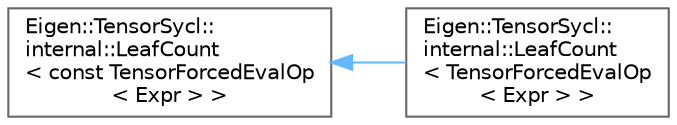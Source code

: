 digraph "类继承关系图"
{
 // LATEX_PDF_SIZE
  bgcolor="transparent";
  edge [fontname=Helvetica,fontsize=10,labelfontname=Helvetica,labelfontsize=10];
  node [fontname=Helvetica,fontsize=10,shape=box,height=0.2,width=0.4];
  rankdir="LR";
  Node0 [id="Node000000",label="Eigen::TensorSycl::\linternal::LeafCount\l\< const TensorForcedEvalOp\l\< Expr \> \>",height=0.2,width=0.4,color="grey40", fillcolor="white", style="filled",URL="$struct_eigen_1_1_tensor_sycl_1_1internal_1_1_leaf_count_3_01const_01_tensor_forced_eval_op_3_01_expr_01_4_01_4.html",tooltip="specialisation of the LeafCount struct when the node type is const TensorForcedEvalOp"];
  Node0 -> Node1 [id="edge4809_Node000000_Node000001",dir="back",color="steelblue1",style="solid",tooltip=" "];
  Node1 [id="Node000001",label="Eigen::TensorSycl::\linternal::LeafCount\l\< TensorForcedEvalOp\l\< Expr \> \>",height=0.2,width=0.4,color="grey40", fillcolor="white", style="filled",URL="$struct_eigen_1_1_tensor_sycl_1_1internal_1_1_leaf_count_3_01_tensor_forced_eval_op_3_01_expr_01_4_01_4.html",tooltip="specialisation of the LeafCount struct when the node type is TensorForcedEvalOp"];
}
